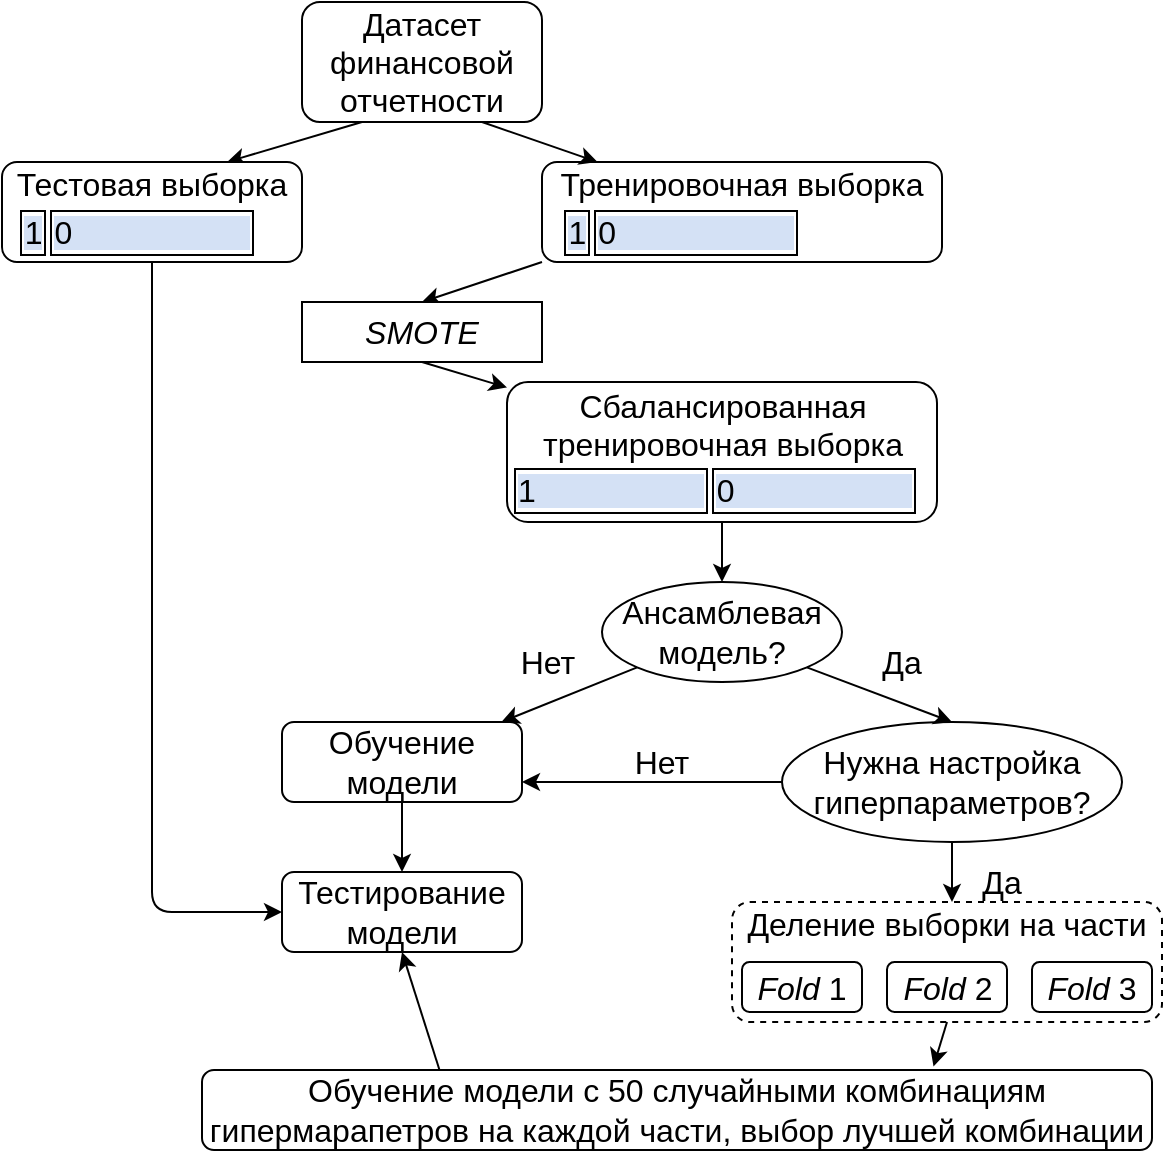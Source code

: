<mxfile version="14.6.13" type="github">
  <diagram id="C5RBs43oDa-KdzZeNtuy" name="Page-1">
    <mxGraphModel dx="1303" dy="805" grid="1" gridSize="10" guides="1" tooltips="1" connect="1" arrows="1" fold="1" page="1" pageScale="1" pageWidth="827" pageHeight="1169" math="0" shadow="0">
      <root>
        <mxCell id="WIyWlLk6GJQsqaUBKTNV-0" />
        <mxCell id="WIyWlLk6GJQsqaUBKTNV-1" parent="WIyWlLk6GJQsqaUBKTNV-0" />
        <mxCell id="AIHD_OOMMo5D3m6KO-nK-45" value="Деление выборки на части&lt;br&gt;&lt;br&gt;&lt;br&gt;" style="rounded=1;whiteSpace=wrap;html=1;fontSize=16;dashed=1;fillColor=#FFFFFF;" vertex="1" parent="WIyWlLk6GJQsqaUBKTNV-1">
          <mxGeometry x="855" y="500" width="215" height="60" as="geometry" />
        </mxCell>
        <mxCell id="WIyWlLk6GJQsqaUBKTNV-3" value="Датасет финансовой отчетности" style="rounded=1;whiteSpace=wrap;html=1;fontSize=16;glass=0;strokeWidth=1;shadow=0;" parent="WIyWlLk6GJQsqaUBKTNV-1" vertex="1">
          <mxGeometry x="640" y="50" width="120" height="60" as="geometry" />
        </mxCell>
        <mxCell id="AIHD_OOMMo5D3m6KO-nK-4" value="Тренировочная выборка&lt;table&gt;&lt;tbody&gt;&lt;tr&gt;&lt;td style=&quot;border: 1px solid rgb(0 , 0 , 0) ; border-collapse: collapse&quot;&gt;&lt;span style=&quot;background-color: rgb(212 , 225 , 245)&quot;&gt;1&lt;/span&gt;&lt;/td&gt;&lt;td style=&quot;border: 1px solid rgb(0 , 0 , 0) ; border-collapse: collapse&quot;&gt;&lt;span style=&quot;background-color: rgb(212 , 225 , 245)&quot;&gt;0&amp;nbsp; &amp;nbsp; &amp;nbsp; &amp;nbsp; &amp;nbsp; &amp;nbsp; &amp;nbsp; &amp;nbsp; &amp;nbsp; &amp;nbsp;&amp;nbsp;&lt;/span&gt;&lt;/td&gt;&lt;/tr&gt;&lt;/tbody&gt;&lt;/table&gt;" style="rounded=1;whiteSpace=wrap;html=1;fontSize=16;glass=0;strokeWidth=1;shadow=0;" vertex="1" parent="WIyWlLk6GJQsqaUBKTNV-1">
          <mxGeometry x="760" y="130" width="200" height="50" as="geometry" />
        </mxCell>
        <mxCell id="AIHD_OOMMo5D3m6KO-nK-7" value="" style="endArrow=classic;html=1;exitX=0.75;exitY=1;exitDx=0;exitDy=0;fontSize=16;" edge="1" parent="WIyWlLk6GJQsqaUBKTNV-1" source="WIyWlLk6GJQsqaUBKTNV-3" target="AIHD_OOMMo5D3m6KO-nK-4">
          <mxGeometry width="50" height="50" relative="1" as="geometry">
            <mxPoint x="660" y="190" as="sourcePoint" />
            <mxPoint x="710" y="140" as="targetPoint" />
          </mxGeometry>
        </mxCell>
        <mxCell id="AIHD_OOMMo5D3m6KO-nK-9" value="" style="endArrow=classic;html=1;exitX=0.25;exitY=1;exitDx=0;exitDy=0;entryX=0.75;entryY=0;entryDx=0;entryDy=0;fontSize=16;" edge="1" parent="WIyWlLk6GJQsqaUBKTNV-1" source="WIyWlLk6GJQsqaUBKTNV-3" target="AIHD_OOMMo5D3m6KO-nK-18">
          <mxGeometry width="50" height="50" relative="1" as="geometry">
            <mxPoint x="660" y="190" as="sourcePoint" />
            <mxPoint x="610" y="140" as="targetPoint" />
          </mxGeometry>
        </mxCell>
        <mxCell id="AIHD_OOMMo5D3m6KO-nK-14" value="" style="endArrow=classic;html=1;fontSize=16;exitX=0;exitY=1;exitDx=0;exitDy=0;entryX=0.5;entryY=0;entryDx=0;entryDy=0;" edge="1" parent="WIyWlLk6GJQsqaUBKTNV-1" source="AIHD_OOMMo5D3m6KO-nK-4" target="AIHD_OOMMo5D3m6KO-nK-15">
          <mxGeometry width="50" height="50" relative="1" as="geometry">
            <mxPoint x="820" y="170" as="sourcePoint" />
            <mxPoint x="860" y="210" as="targetPoint" />
          </mxGeometry>
        </mxCell>
        <mxCell id="AIHD_OOMMo5D3m6KO-nK-15" value="&lt;i&gt;SMOTE&lt;/i&gt;" style="rounded=0;whiteSpace=wrap;html=1;fontSize=16;" vertex="1" parent="WIyWlLk6GJQsqaUBKTNV-1">
          <mxGeometry x="640" y="200" width="120" height="30" as="geometry" />
        </mxCell>
        <mxCell id="AIHD_OOMMo5D3m6KO-nK-16" value="Сбалансированная тренировочная выборка&lt;table&gt;&lt;tbody&gt;&lt;tr&gt;&lt;td style=&quot;border: 1px solid rgb(0 , 0 , 0) ; border-collapse: collapse&quot;&gt;&lt;span style=&quot;background-color: rgb(212 , 225 , 245)&quot;&gt;1&amp;nbsp; &amp;nbsp; &amp;nbsp; &amp;nbsp; &amp;nbsp; &amp;nbsp; &amp;nbsp; &amp;nbsp; &amp;nbsp; &amp;nbsp;&lt;/span&gt;&lt;/td&gt;&lt;td style=&quot;border: 1px solid rgb(0 , 0 , 0) ; border-collapse: collapse&quot;&gt;&lt;span style=&quot;background-color: rgb(212 , 225 , 245)&quot;&gt;0&amp;nbsp; &amp;nbsp; &amp;nbsp; &amp;nbsp; &amp;nbsp; &amp;nbsp; &amp;nbsp; &amp;nbsp; &amp;nbsp; &amp;nbsp;&amp;nbsp;&lt;/span&gt;&lt;/td&gt;&lt;/tr&gt;&lt;/tbody&gt;&lt;/table&gt;" style="rounded=1;whiteSpace=wrap;html=1;fontSize=16;glass=0;strokeWidth=1;shadow=0;" vertex="1" parent="WIyWlLk6GJQsqaUBKTNV-1">
          <mxGeometry x="742.5" y="240" width="215" height="70" as="geometry" />
        </mxCell>
        <mxCell id="AIHD_OOMMo5D3m6KO-nK-17" value="" style="endArrow=classic;html=1;fontSize=16;exitX=0.5;exitY=1;exitDx=0;exitDy=0;" edge="1" parent="WIyWlLk6GJQsqaUBKTNV-1" source="AIHD_OOMMo5D3m6KO-nK-15" target="AIHD_OOMMo5D3m6KO-nK-16">
          <mxGeometry width="50" height="50" relative="1" as="geometry">
            <mxPoint x="810" y="140" as="sourcePoint" />
            <mxPoint x="853" y="260" as="targetPoint" />
          </mxGeometry>
        </mxCell>
        <mxCell id="AIHD_OOMMo5D3m6KO-nK-18" value="Тестовая выборка&lt;table&gt;&lt;tbody&gt;&lt;tr&gt;&lt;td style=&quot;border: 1px solid rgb(0 , 0 , 0) ; border-collapse: collapse&quot;&gt;&lt;span style=&quot;background-color: rgb(212 , 225 , 245)&quot;&gt;1&lt;/span&gt;&lt;/td&gt;&lt;td style=&quot;border: 1px solid rgb(0 , 0 , 0) ; border-collapse: collapse&quot;&gt;&lt;span style=&quot;background-color: rgb(212 , 225 , 245)&quot;&gt;0&amp;nbsp; &amp;nbsp; &amp;nbsp; &amp;nbsp; &amp;nbsp; &amp;nbsp; &amp;nbsp; &amp;nbsp; &amp;nbsp; &amp;nbsp;&amp;nbsp;&lt;/span&gt;&lt;/td&gt;&lt;/tr&gt;&lt;/tbody&gt;&lt;/table&gt;" style="rounded=1;whiteSpace=wrap;html=1;fontSize=16;glass=0;strokeWidth=1;shadow=0;" vertex="1" parent="WIyWlLk6GJQsqaUBKTNV-1">
          <mxGeometry x="490" y="130" width="150" height="50" as="geometry" />
        </mxCell>
        <mxCell id="AIHD_OOMMo5D3m6KO-nK-21" value="" style="endArrow=classic;html=1;fontSize=16;exitX=0.5;exitY=1;exitDx=0;exitDy=0;entryX=0.5;entryY=0;entryDx=0;entryDy=0;" edge="1" parent="WIyWlLk6GJQsqaUBKTNV-1" source="AIHD_OOMMo5D3m6KO-nK-16">
          <mxGeometry width="50" height="50" relative="1" as="geometry">
            <mxPoint x="680" y="330" as="sourcePoint" />
            <mxPoint x="850" y="340" as="targetPoint" />
          </mxGeometry>
        </mxCell>
        <mxCell id="AIHD_OOMMo5D3m6KO-nK-22" value="Обучение модели" style="rounded=1;whiteSpace=wrap;html=1;fontSize=16;" vertex="1" parent="WIyWlLk6GJQsqaUBKTNV-1">
          <mxGeometry x="630" y="410" width="120" height="40" as="geometry" />
        </mxCell>
        <mxCell id="AIHD_OOMMo5D3m6KO-nK-23" value="" style="endArrow=classic;html=1;fontSize=16;exitX=0;exitY=1;exitDx=0;exitDy=0;" edge="1" parent="WIyWlLk6GJQsqaUBKTNV-1" source="AIHD_OOMMo5D3m6KO-nK-34" target="AIHD_OOMMo5D3m6KO-nK-22">
          <mxGeometry width="50" height="50" relative="1" as="geometry">
            <mxPoint x="850" y="390" as="sourcePoint" />
            <mxPoint x="730" y="260" as="targetPoint" />
          </mxGeometry>
        </mxCell>
        <mxCell id="AIHD_OOMMo5D3m6KO-nK-24" value="Тестирование модели" style="rounded=1;whiteSpace=wrap;html=1;fontSize=16;" vertex="1" parent="WIyWlLk6GJQsqaUBKTNV-1">
          <mxGeometry x="630" y="485" width="120" height="40" as="geometry" />
        </mxCell>
        <mxCell id="AIHD_OOMMo5D3m6KO-nK-25" value="" style="endArrow=classic;html=1;fontSize=16;exitX=0.5;exitY=1;exitDx=0;exitDy=0;entryX=0.5;entryY=0;entryDx=0;entryDy=0;" edge="1" parent="WIyWlLk6GJQsqaUBKTNV-1" source="AIHD_OOMMo5D3m6KO-nK-22" target="AIHD_OOMMo5D3m6KO-nK-24">
          <mxGeometry width="50" height="50" relative="1" as="geometry">
            <mxPoint x="650" y="470" as="sourcePoint" />
            <mxPoint x="700" y="420" as="targetPoint" />
          </mxGeometry>
        </mxCell>
        <mxCell id="AIHD_OOMMo5D3m6KO-nK-26" value="" style="endArrow=classic;html=1;fontSize=16;exitX=0.5;exitY=1;exitDx=0;exitDy=0;entryX=0;entryY=0.5;entryDx=0;entryDy=0;" edge="1" parent="WIyWlLk6GJQsqaUBKTNV-1" source="AIHD_OOMMo5D3m6KO-nK-18" target="AIHD_OOMMo5D3m6KO-nK-24">
          <mxGeometry width="50" height="50" relative="1" as="geometry">
            <mxPoint x="690" y="330" as="sourcePoint" />
            <mxPoint x="565" y="560" as="targetPoint" />
            <Array as="points">
              <mxPoint x="565" y="505" />
            </Array>
          </mxGeometry>
        </mxCell>
        <mxCell id="AIHD_OOMMo5D3m6KO-nK-30" value="Нет" style="text;html=1;strokeColor=none;fillColor=none;align=center;verticalAlign=middle;whiteSpace=wrap;rounded=0;fontSize=16;" vertex="1" parent="WIyWlLk6GJQsqaUBKTNV-1">
          <mxGeometry x="742.5" y="370" width="40" height="20" as="geometry" />
        </mxCell>
        <mxCell id="AIHD_OOMMo5D3m6KO-nK-34" value="&lt;span&gt;Ансамблевая модель?&lt;/span&gt;" style="ellipse;whiteSpace=wrap;html=1;fontSize=16;" vertex="1" parent="WIyWlLk6GJQsqaUBKTNV-1">
          <mxGeometry x="790" y="340" width="120" height="50" as="geometry" />
        </mxCell>
        <mxCell id="AIHD_OOMMo5D3m6KO-nK-35" value="Нужна настройка гиперпараметров?" style="ellipse;whiteSpace=wrap;html=1;fontSize=16;" vertex="1" parent="WIyWlLk6GJQsqaUBKTNV-1">
          <mxGeometry x="880" y="410" width="170" height="60" as="geometry" />
        </mxCell>
        <mxCell id="AIHD_OOMMo5D3m6KO-nK-36" value="" style="endArrow=classic;html=1;fontSize=16;exitX=1;exitY=1;exitDx=0;exitDy=0;entryX=0.5;entryY=0;entryDx=0;entryDy=0;" edge="1" parent="WIyWlLk6GJQsqaUBKTNV-1" source="AIHD_OOMMo5D3m6KO-nK-34" target="AIHD_OOMMo5D3m6KO-nK-35">
          <mxGeometry width="50" height="50" relative="1" as="geometry">
            <mxPoint x="720" y="450" as="sourcePoint" />
            <mxPoint x="770" y="400" as="targetPoint" />
          </mxGeometry>
        </mxCell>
        <mxCell id="AIHD_OOMMo5D3m6KO-nK-37" value="Да" style="text;html=1;strokeColor=none;fillColor=none;align=center;verticalAlign=middle;whiteSpace=wrap;rounded=0;fontSize=16;" vertex="1" parent="WIyWlLk6GJQsqaUBKTNV-1">
          <mxGeometry x="920" y="370" width="40" height="20" as="geometry" />
        </mxCell>
        <mxCell id="AIHD_OOMMo5D3m6KO-nK-38" value="" style="endArrow=classic;html=1;fontSize=16;exitX=0;exitY=0.5;exitDx=0;exitDy=0;entryX=1;entryY=0.75;entryDx=0;entryDy=0;" edge="1" parent="WIyWlLk6GJQsqaUBKTNV-1" source="AIHD_OOMMo5D3m6KO-nK-35" target="AIHD_OOMMo5D3m6KO-nK-22">
          <mxGeometry width="50" height="50" relative="1" as="geometry">
            <mxPoint x="720" y="450" as="sourcePoint" />
            <mxPoint x="770" y="400" as="targetPoint" />
          </mxGeometry>
        </mxCell>
        <mxCell id="AIHD_OOMMo5D3m6KO-nK-39" value="Нет" style="text;html=1;strokeColor=none;fillColor=none;align=center;verticalAlign=middle;whiteSpace=wrap;rounded=0;fontSize=16;" vertex="1" parent="WIyWlLk6GJQsqaUBKTNV-1">
          <mxGeometry x="800" y="420" width="40" height="20" as="geometry" />
        </mxCell>
        <mxCell id="AIHD_OOMMo5D3m6KO-nK-40" value="Да" style="text;html=1;strokeColor=none;fillColor=none;align=center;verticalAlign=middle;whiteSpace=wrap;rounded=0;fontSize=16;" vertex="1" parent="WIyWlLk6GJQsqaUBKTNV-1">
          <mxGeometry x="970" y="480" width="40" height="20" as="geometry" />
        </mxCell>
        <mxCell id="AIHD_OOMMo5D3m6KO-nK-41" value="" style="endArrow=classic;html=1;fontSize=16;exitX=0.5;exitY=1;exitDx=0;exitDy=0;" edge="1" parent="WIyWlLk6GJQsqaUBKTNV-1" source="AIHD_OOMMo5D3m6KO-nK-35">
          <mxGeometry width="50" height="50" relative="1" as="geometry">
            <mxPoint x="720" y="450" as="sourcePoint" />
            <mxPoint x="965" y="500" as="targetPoint" />
          </mxGeometry>
        </mxCell>
        <mxCell id="AIHD_OOMMo5D3m6KO-nK-42" value="&lt;i&gt;Fold &lt;/i&gt;1" style="rounded=1;whiteSpace=wrap;html=1;fontSize=16;" vertex="1" parent="WIyWlLk6GJQsqaUBKTNV-1">
          <mxGeometry x="860" y="530" width="60" height="25" as="geometry" />
        </mxCell>
        <mxCell id="AIHD_OOMMo5D3m6KO-nK-43" value="&lt;i&gt;Fold&amp;nbsp;&lt;/i&gt;2" style="rounded=1;whiteSpace=wrap;html=1;fontSize=16;" vertex="1" parent="WIyWlLk6GJQsqaUBKTNV-1">
          <mxGeometry x="932.5" y="530" width="60" height="25" as="geometry" />
        </mxCell>
        <mxCell id="AIHD_OOMMo5D3m6KO-nK-44" value="&lt;i&gt;Fold&amp;nbsp;&lt;/i&gt;3" style="rounded=1;whiteSpace=wrap;html=1;fontSize=16;" vertex="1" parent="WIyWlLk6GJQsqaUBKTNV-1">
          <mxGeometry x="1005" y="530" width="60" height="25" as="geometry" />
        </mxCell>
        <mxCell id="AIHD_OOMMo5D3m6KO-nK-46" value="Обучение модели с 50 случайными комбинациям гипермарапетров на каждой части, выбор лучшей комбинации" style="rounded=1;whiteSpace=wrap;html=1;fontSize=16;fillColor=#FFFFFF;" vertex="1" parent="WIyWlLk6GJQsqaUBKTNV-1">
          <mxGeometry x="590" y="584" width="475" height="40" as="geometry" />
        </mxCell>
        <mxCell id="AIHD_OOMMo5D3m6KO-nK-47" value="" style="endArrow=classic;html=1;fontSize=16;exitX=0.5;exitY=1;exitDx=0;exitDy=0;entryX=0.77;entryY=-0.044;entryDx=0;entryDy=0;entryPerimeter=0;" edge="1" parent="WIyWlLk6GJQsqaUBKTNV-1" source="AIHD_OOMMo5D3m6KO-nK-45" target="AIHD_OOMMo5D3m6KO-nK-46">
          <mxGeometry width="50" height="50" relative="1" as="geometry">
            <mxPoint x="720" y="450" as="sourcePoint" />
            <mxPoint x="770" y="400" as="targetPoint" />
          </mxGeometry>
        </mxCell>
        <mxCell id="AIHD_OOMMo5D3m6KO-nK-48" value="" style="endArrow=classic;html=1;fontSize=16;exitX=0.25;exitY=0;exitDx=0;exitDy=0;entryX=0.5;entryY=1;entryDx=0;entryDy=0;" edge="1" parent="WIyWlLk6GJQsqaUBKTNV-1" source="AIHD_OOMMo5D3m6KO-nK-46" target="AIHD_OOMMo5D3m6KO-nK-24">
          <mxGeometry width="50" height="50" relative="1" as="geometry">
            <mxPoint x="680" y="530" as="sourcePoint" />
            <mxPoint x="730" y="480" as="targetPoint" />
          </mxGeometry>
        </mxCell>
      </root>
    </mxGraphModel>
  </diagram>
</mxfile>
